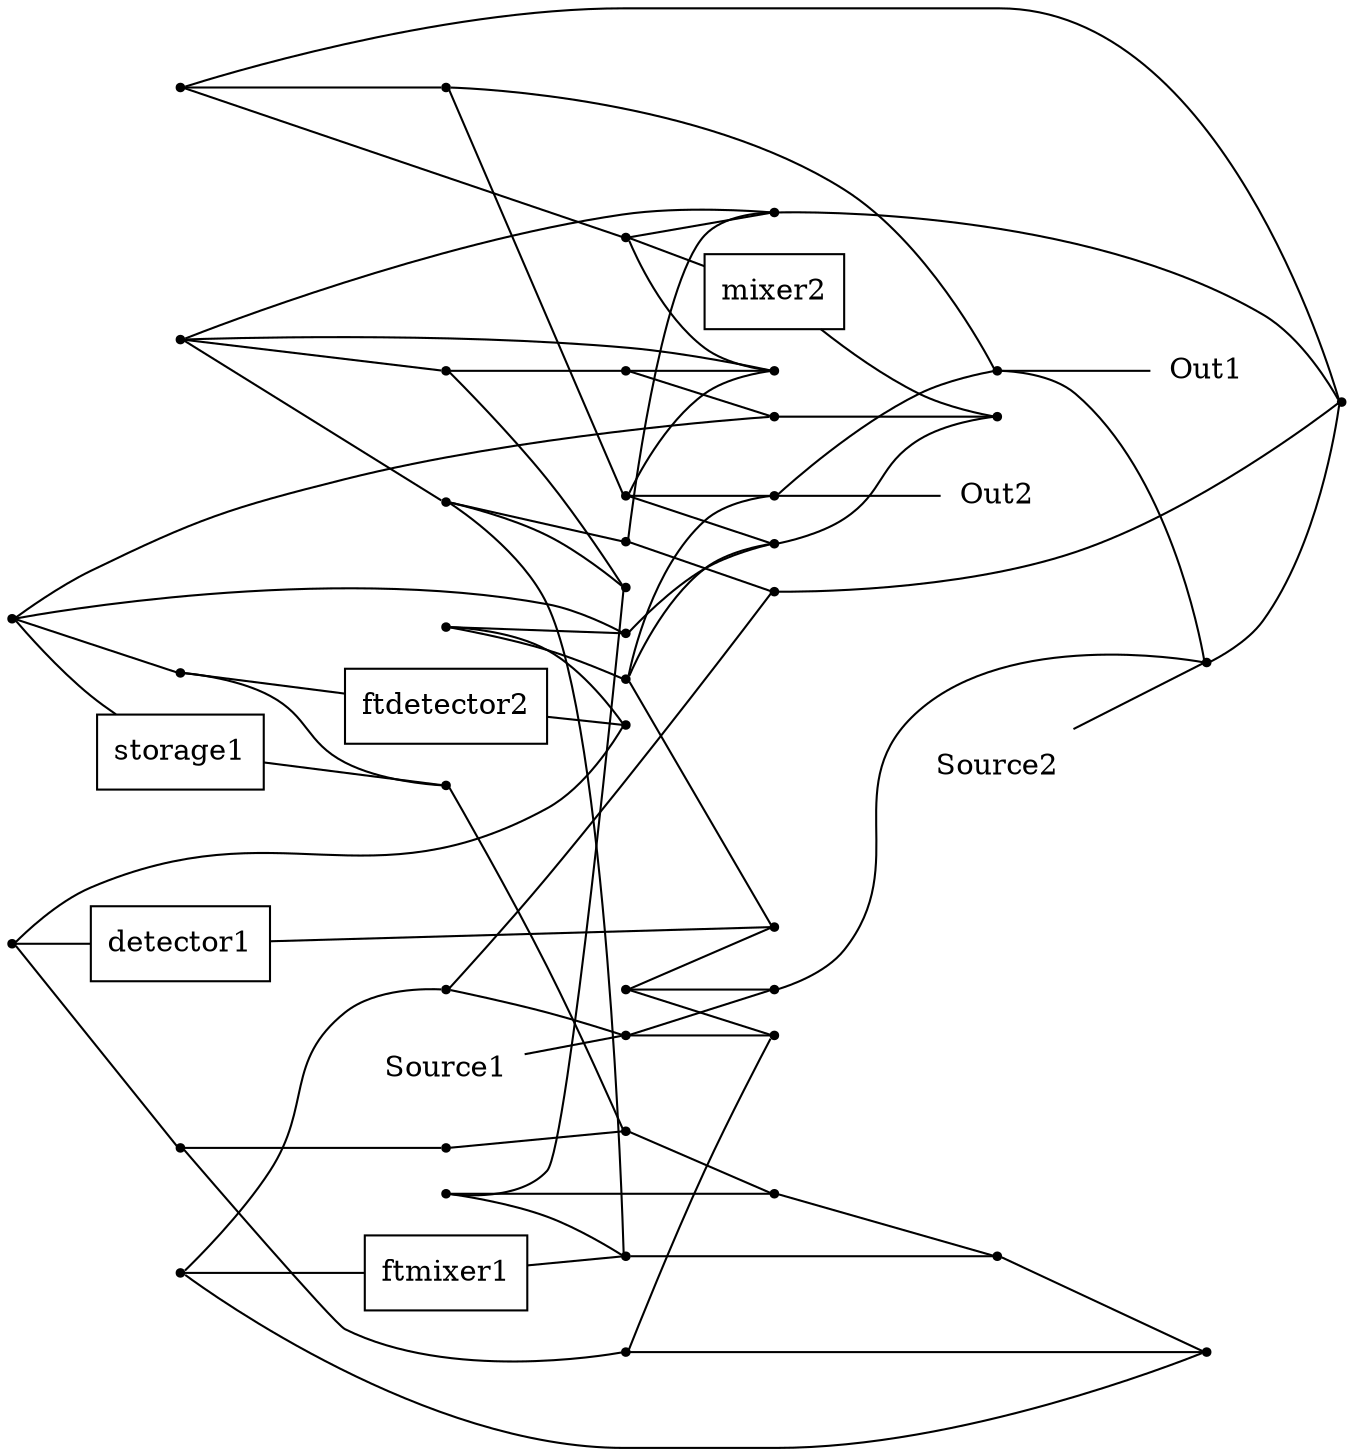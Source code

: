 graph {
rankdir=LR;
Switch21[label=Switch21][shape=point];
Switch33[label=Switch33][shape=point];
Switch12[label=Switch12][shape=point];
Switch24[label=Switch24][shape=point];
Switch9[label=Switch9][shape=point];
Switch16[label=Switch16][shape=point];
Switch11[label=Switch11][shape=point];
Switch4[label=Switch4][shape=point];
Switch37[label=Switch37][shape=point];
Switch23[label=Switch23][shape=point];
Switch10[label=Switch10][shape=point];
Switch43[label=Switch43][shape=point];
Switch13[label=Switch13][shape=point];
Switch34[label=Switch34][shape=point];
Switch22[label=Switch22][shape=point];
Detector2[label=detector1][shape=rectangular];
Out1[label=Out1][shape=plaintext];
Switch35[label=Switch35][shape=point];
Switch14[label=Switch14][shape=point];
Switch19[label=Switch19][shape=point];
Source2[label=Source2][shape=plaintext];
Switch42[label=Switch42][shape=point];
Mixer2[label=ftmixer1][shape=rectangular];
Out2[label=Out2][shape=plaintext];
Switch5[label=Switch5][shape=point];
Switch3[label=Switch3][shape=point];
switch10224[label=switch10224][shape=point];
Switch30[label=Switch30][shape=point];
Switch6[label=Switch6][shape=point];
Storage1[label=storage1][shape=rectangular];
Switch36[label=Switch36][shape=point];
Mixer1[label=mixer2][shape=rectangular];
Switch28[label=Switch28][shape=point];
Switch25[label=Switch25][shape=point];
Switch32[label=Switch32][shape=point];
Switch15[label=Switch15][shape=point];
Switch1[label=Switch1][shape=point];
Switch2[label=Switch2][shape=point];
Switch41[label=Switch41][shape=point];
Switch20[label=Switch20][shape=point];
Switch29[label=Switch29][shape=point];
Switch39[label=Switch39][shape=point];
Switch40[label=Switch40][shape=point];
Switch17[label=Switch17][shape=point];
Switch27[label=Switch27][shape=point];
Switch7[label=Switch7][shape=point];
Switch38[label=Switch38][shape=point];
Switch26[label=Switch26][shape=point];
Switch8[label=Switch8][shape=point];
Detector1[label=ftdetector2][shape=rectangular];
Source1[label=Source1][shape=plaintext];
Switch31[label=Switch31][shape=point];
Switch18[label=Switch18][shape=point];
Switch13 -- Switch15;
Switch32 -- Switch36;
Switch24 -- Switch38;
Switch11 -- Switch41;
Switch18 -- Switch30;
Switch18 -- switch10224;
Switch4 -- Switch8;
Switch14 -- Switch42;
Switch9 -- Detector2;
Switch9 -- Switch29;
Switch12 -- Detector1;
Mixer2 -- Switch15;
Switch25 -- Switch33;
Storage1 -- Switch17;
Switch21 -- Switch28;
Switch34 -- Switch39;
Switch2 -- Switch12;
Switch3 -- Switch43;
Switch2 -- Switch34;
Switch31 -- Switch43;
Switch9 -- Switch18;
Switch32 -- Switch37;
Switch7 -- Switch14;
Switch26 -- Mixer1;
Switch21 -- Switch32;
Switch10 -- Switch24;
switch10224 -- Switch19;
Switch7 -- Switch27;
Switch6 -- Switch36;
Switch16 -- Switch28;
Switch17 -- Switch19;
Switch30 -- Switch37;
Switch38 -- Switch43;
Switch4 -- Switch20;
Detector2 -- Switch42;
Switch7 -- Switch29;
Switch1 -- Switch5;
Switch5 -- Switch20;
Switch23 -- Switch24;
Switch23 -- Out2;
Switch11 -- Switch21;
Source2 -- Switch38;
Switch2 -- Switch27;
Switch5 -- Switch16;
Switch14 -- Switch35;
Switch33 -- Switch41;
Switch24 -- Out1;
Switch6 -- Switch37;
Switch28 -- Switch43;
Switch1 -- Switch40;
Switch36 -- Switch38;
Switch6 -- Switch42;
Switch22 -- Switch23;
Switch10 -- Switch22;
Detector1 -- Switch29;
Switch27 -- Switch35;
Switch11 -- Mixer2;
Switch13 -- Switch25;
Switch1 -- Switch31;
Switch13 -- Switch20;
Switch16 -- Switch31;
Switch2 -- Storage1;
Switch22 -- Switch35;
Switch5 -- Switch15;
Switch26 -- Switch40;
Switch35 -- Switch39;
Switch8 -- Switch40;
Mixer1 -- Switch39;
Switch15 -- Switch33;
Switch22 -- Switch40;
Switch26 -- Switch31;
Source1 -- Switch32;
Switch8 -- Switch34;
Switch14 -- Switch23;
Switch30 -- Switch41;
Switch1 -- Switch4;
Switch12 -- Switch17;
Switch3 -- Switch26;
Switch19 -- Switch25;
Switch3 -- Switch10;
}